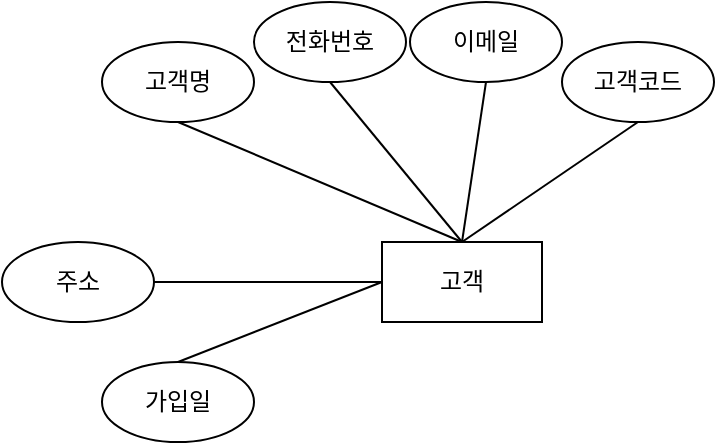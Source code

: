 <mxfile version="22.1.15" type="github">
  <diagram name="페이지-1" id="Bvkgl94_tbdnJmF64sgU">
    <mxGraphModel dx="1386" dy="759" grid="1" gridSize="10" guides="1" tooltips="1" connect="1" arrows="1" fold="1" page="1" pageScale="1" pageWidth="827" pageHeight="1169" math="0" shadow="0">
      <root>
        <mxCell id="0" />
        <mxCell id="1" parent="0" />
        <mxCell id="wNaKUnrIgGSp3-8lSlK4-1" value="고객" style="rounded=0;whiteSpace=wrap;html=1;" vertex="1" parent="1">
          <mxGeometry x="300" y="320" width="80" height="40" as="geometry" />
        </mxCell>
        <mxCell id="wNaKUnrIgGSp3-8lSlK4-2" value="이메일" style="ellipse;whiteSpace=wrap;html=1;" vertex="1" parent="1">
          <mxGeometry x="314" y="200" width="76" height="40" as="geometry" />
        </mxCell>
        <mxCell id="wNaKUnrIgGSp3-8lSlK4-3" value="" style="endArrow=none;html=1;rounded=0;entryX=0.5;entryY=1;entryDx=0;entryDy=0;exitX=0.5;exitY=0;exitDx=0;exitDy=0;" edge="1" parent="1" source="wNaKUnrIgGSp3-8lSlK4-1" target="wNaKUnrIgGSp3-8lSlK4-2">
          <mxGeometry width="50" height="50" relative="1" as="geometry">
            <mxPoint x="320" y="300" as="sourcePoint" />
            <mxPoint x="370" y="250" as="targetPoint" />
          </mxGeometry>
        </mxCell>
        <mxCell id="wNaKUnrIgGSp3-8lSlK4-4" value="고객코드" style="ellipse;whiteSpace=wrap;html=1;" vertex="1" parent="1">
          <mxGeometry x="390" y="220" width="76" height="40" as="geometry" />
        </mxCell>
        <mxCell id="wNaKUnrIgGSp3-8lSlK4-5" value="" style="endArrow=none;html=1;rounded=0;entryX=0.5;entryY=1;entryDx=0;entryDy=0;exitX=0.5;exitY=0;exitDx=0;exitDy=0;" edge="1" parent="1" target="wNaKUnrIgGSp3-8lSlK4-4" source="wNaKUnrIgGSp3-8lSlK4-1">
          <mxGeometry width="50" height="50" relative="1" as="geometry">
            <mxPoint x="350" y="330" as="sourcePoint" />
            <mxPoint x="380" y="260" as="targetPoint" />
          </mxGeometry>
        </mxCell>
        <mxCell id="wNaKUnrIgGSp3-8lSlK4-6" value="주소" style="ellipse;whiteSpace=wrap;html=1;" vertex="1" parent="1">
          <mxGeometry x="110" y="320" width="76" height="40" as="geometry" />
        </mxCell>
        <mxCell id="wNaKUnrIgGSp3-8lSlK4-7" value="" style="endArrow=none;html=1;rounded=0;entryX=1;entryY=0.5;entryDx=0;entryDy=0;exitX=0;exitY=0.5;exitDx=0;exitDy=0;" edge="1" parent="1" target="wNaKUnrIgGSp3-8lSlK4-6" source="wNaKUnrIgGSp3-8lSlK4-1">
          <mxGeometry width="50" height="50" relative="1" as="geometry">
            <mxPoint x="360" y="340" as="sourcePoint" />
            <mxPoint x="390" y="270" as="targetPoint" />
          </mxGeometry>
        </mxCell>
        <mxCell id="wNaKUnrIgGSp3-8lSlK4-8" value="가입일" style="ellipse;whiteSpace=wrap;html=1;" vertex="1" parent="1">
          <mxGeometry x="160" y="380" width="76" height="40" as="geometry" />
        </mxCell>
        <mxCell id="wNaKUnrIgGSp3-8lSlK4-9" value="" style="endArrow=none;html=1;rounded=0;entryX=0.5;entryY=0;entryDx=0;entryDy=0;exitX=0;exitY=0.5;exitDx=0;exitDy=0;" edge="1" parent="1" target="wNaKUnrIgGSp3-8lSlK4-8" source="wNaKUnrIgGSp3-8lSlK4-1">
          <mxGeometry width="50" height="50" relative="1" as="geometry">
            <mxPoint x="370" y="350" as="sourcePoint" />
            <mxPoint x="400" y="280" as="targetPoint" />
          </mxGeometry>
        </mxCell>
        <mxCell id="wNaKUnrIgGSp3-8lSlK4-10" value="고객명" style="ellipse;whiteSpace=wrap;html=1;" vertex="1" parent="1">
          <mxGeometry x="160" y="220" width="76" height="40" as="geometry" />
        </mxCell>
        <mxCell id="wNaKUnrIgGSp3-8lSlK4-11" value="" style="endArrow=none;html=1;rounded=0;entryX=0.5;entryY=1;entryDx=0;entryDy=0;exitX=0.5;exitY=0;exitDx=0;exitDy=0;" edge="1" parent="1" target="wNaKUnrIgGSp3-8lSlK4-10" source="wNaKUnrIgGSp3-8lSlK4-1">
          <mxGeometry width="50" height="50" relative="1" as="geometry">
            <mxPoint x="380" y="360" as="sourcePoint" />
            <mxPoint x="410" y="290" as="targetPoint" />
          </mxGeometry>
        </mxCell>
        <mxCell id="wNaKUnrIgGSp3-8lSlK4-12" value="전화번호" style="ellipse;whiteSpace=wrap;html=1;" vertex="1" parent="1">
          <mxGeometry x="236" y="200" width="76" height="40" as="geometry" />
        </mxCell>
        <mxCell id="wNaKUnrIgGSp3-8lSlK4-13" value="" style="endArrow=none;html=1;rounded=0;entryX=0.5;entryY=1;entryDx=0;entryDy=0;exitX=0.5;exitY=0;exitDx=0;exitDy=0;" edge="1" parent="1" target="wNaKUnrIgGSp3-8lSlK4-12" source="wNaKUnrIgGSp3-8lSlK4-1">
          <mxGeometry width="50" height="50" relative="1" as="geometry">
            <mxPoint x="230" y="330" as="sourcePoint" />
            <mxPoint x="260" y="260" as="targetPoint" />
          </mxGeometry>
        </mxCell>
      </root>
    </mxGraphModel>
  </diagram>
</mxfile>
